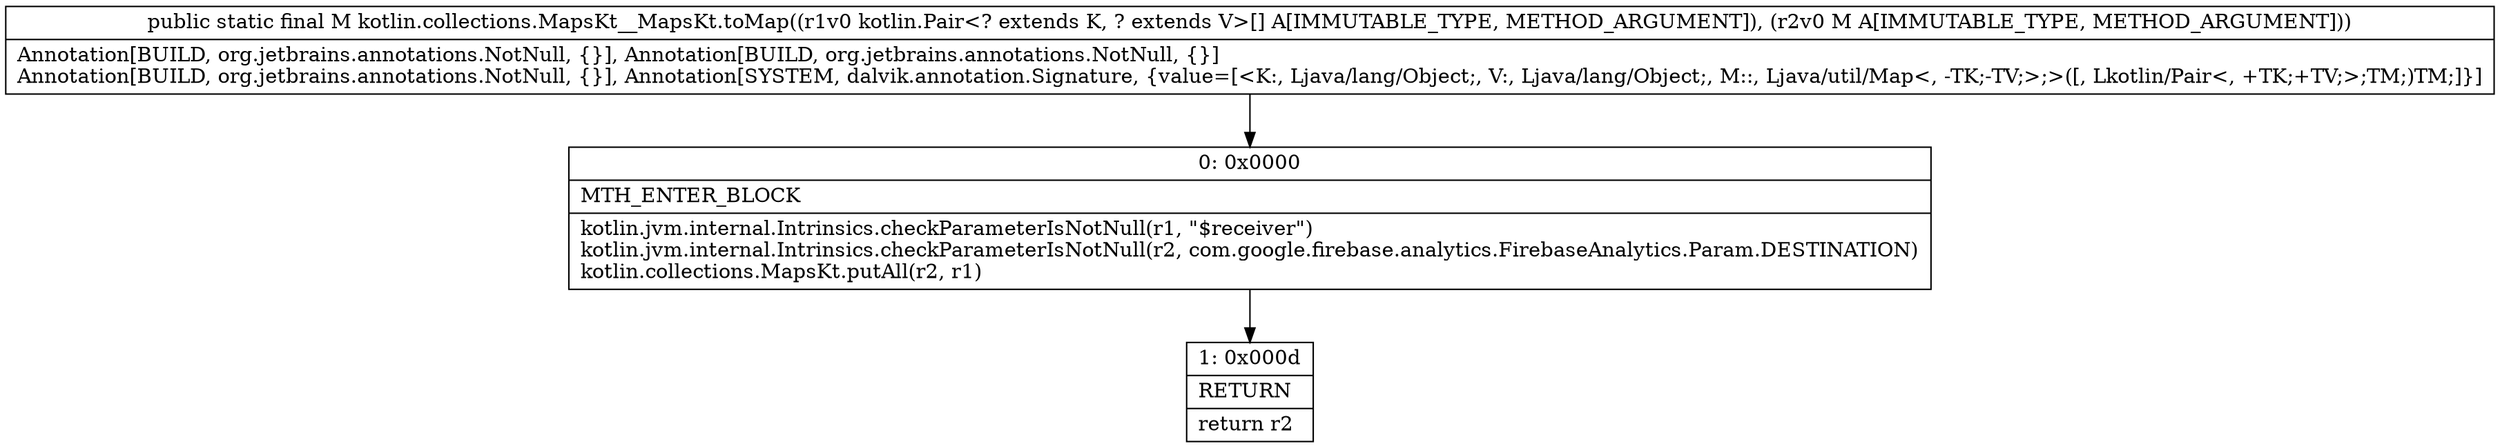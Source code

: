 digraph "CFG forkotlin.collections.MapsKt__MapsKt.toMap([Lkotlin\/Pair;Ljava\/util\/Map;)Ljava\/util\/Map;" {
Node_0 [shape=record,label="{0\:\ 0x0000|MTH_ENTER_BLOCK\l|kotlin.jvm.internal.Intrinsics.checkParameterIsNotNull(r1, \"$receiver\")\lkotlin.jvm.internal.Intrinsics.checkParameterIsNotNull(r2, com.google.firebase.analytics.FirebaseAnalytics.Param.DESTINATION)\lkotlin.collections.MapsKt.putAll(r2, r1)\l}"];
Node_1 [shape=record,label="{1\:\ 0x000d|RETURN\l|return r2\l}"];
MethodNode[shape=record,label="{public static final M kotlin.collections.MapsKt__MapsKt.toMap((r1v0 kotlin.Pair\<? extends K, ? extends V\>[] A[IMMUTABLE_TYPE, METHOD_ARGUMENT]), (r2v0 M A[IMMUTABLE_TYPE, METHOD_ARGUMENT]))  | Annotation[BUILD, org.jetbrains.annotations.NotNull, \{\}], Annotation[BUILD, org.jetbrains.annotations.NotNull, \{\}]\lAnnotation[BUILD, org.jetbrains.annotations.NotNull, \{\}], Annotation[SYSTEM, dalvik.annotation.Signature, \{value=[\<K:, Ljava\/lang\/Object;, V:, Ljava\/lang\/Object;, M::, Ljava\/util\/Map\<, \-TK;\-TV;\>;\>([, Lkotlin\/Pair\<, +TK;+TV;\>;TM;)TM;]\}]\l}"];
MethodNode -> Node_0;
Node_0 -> Node_1;
}

